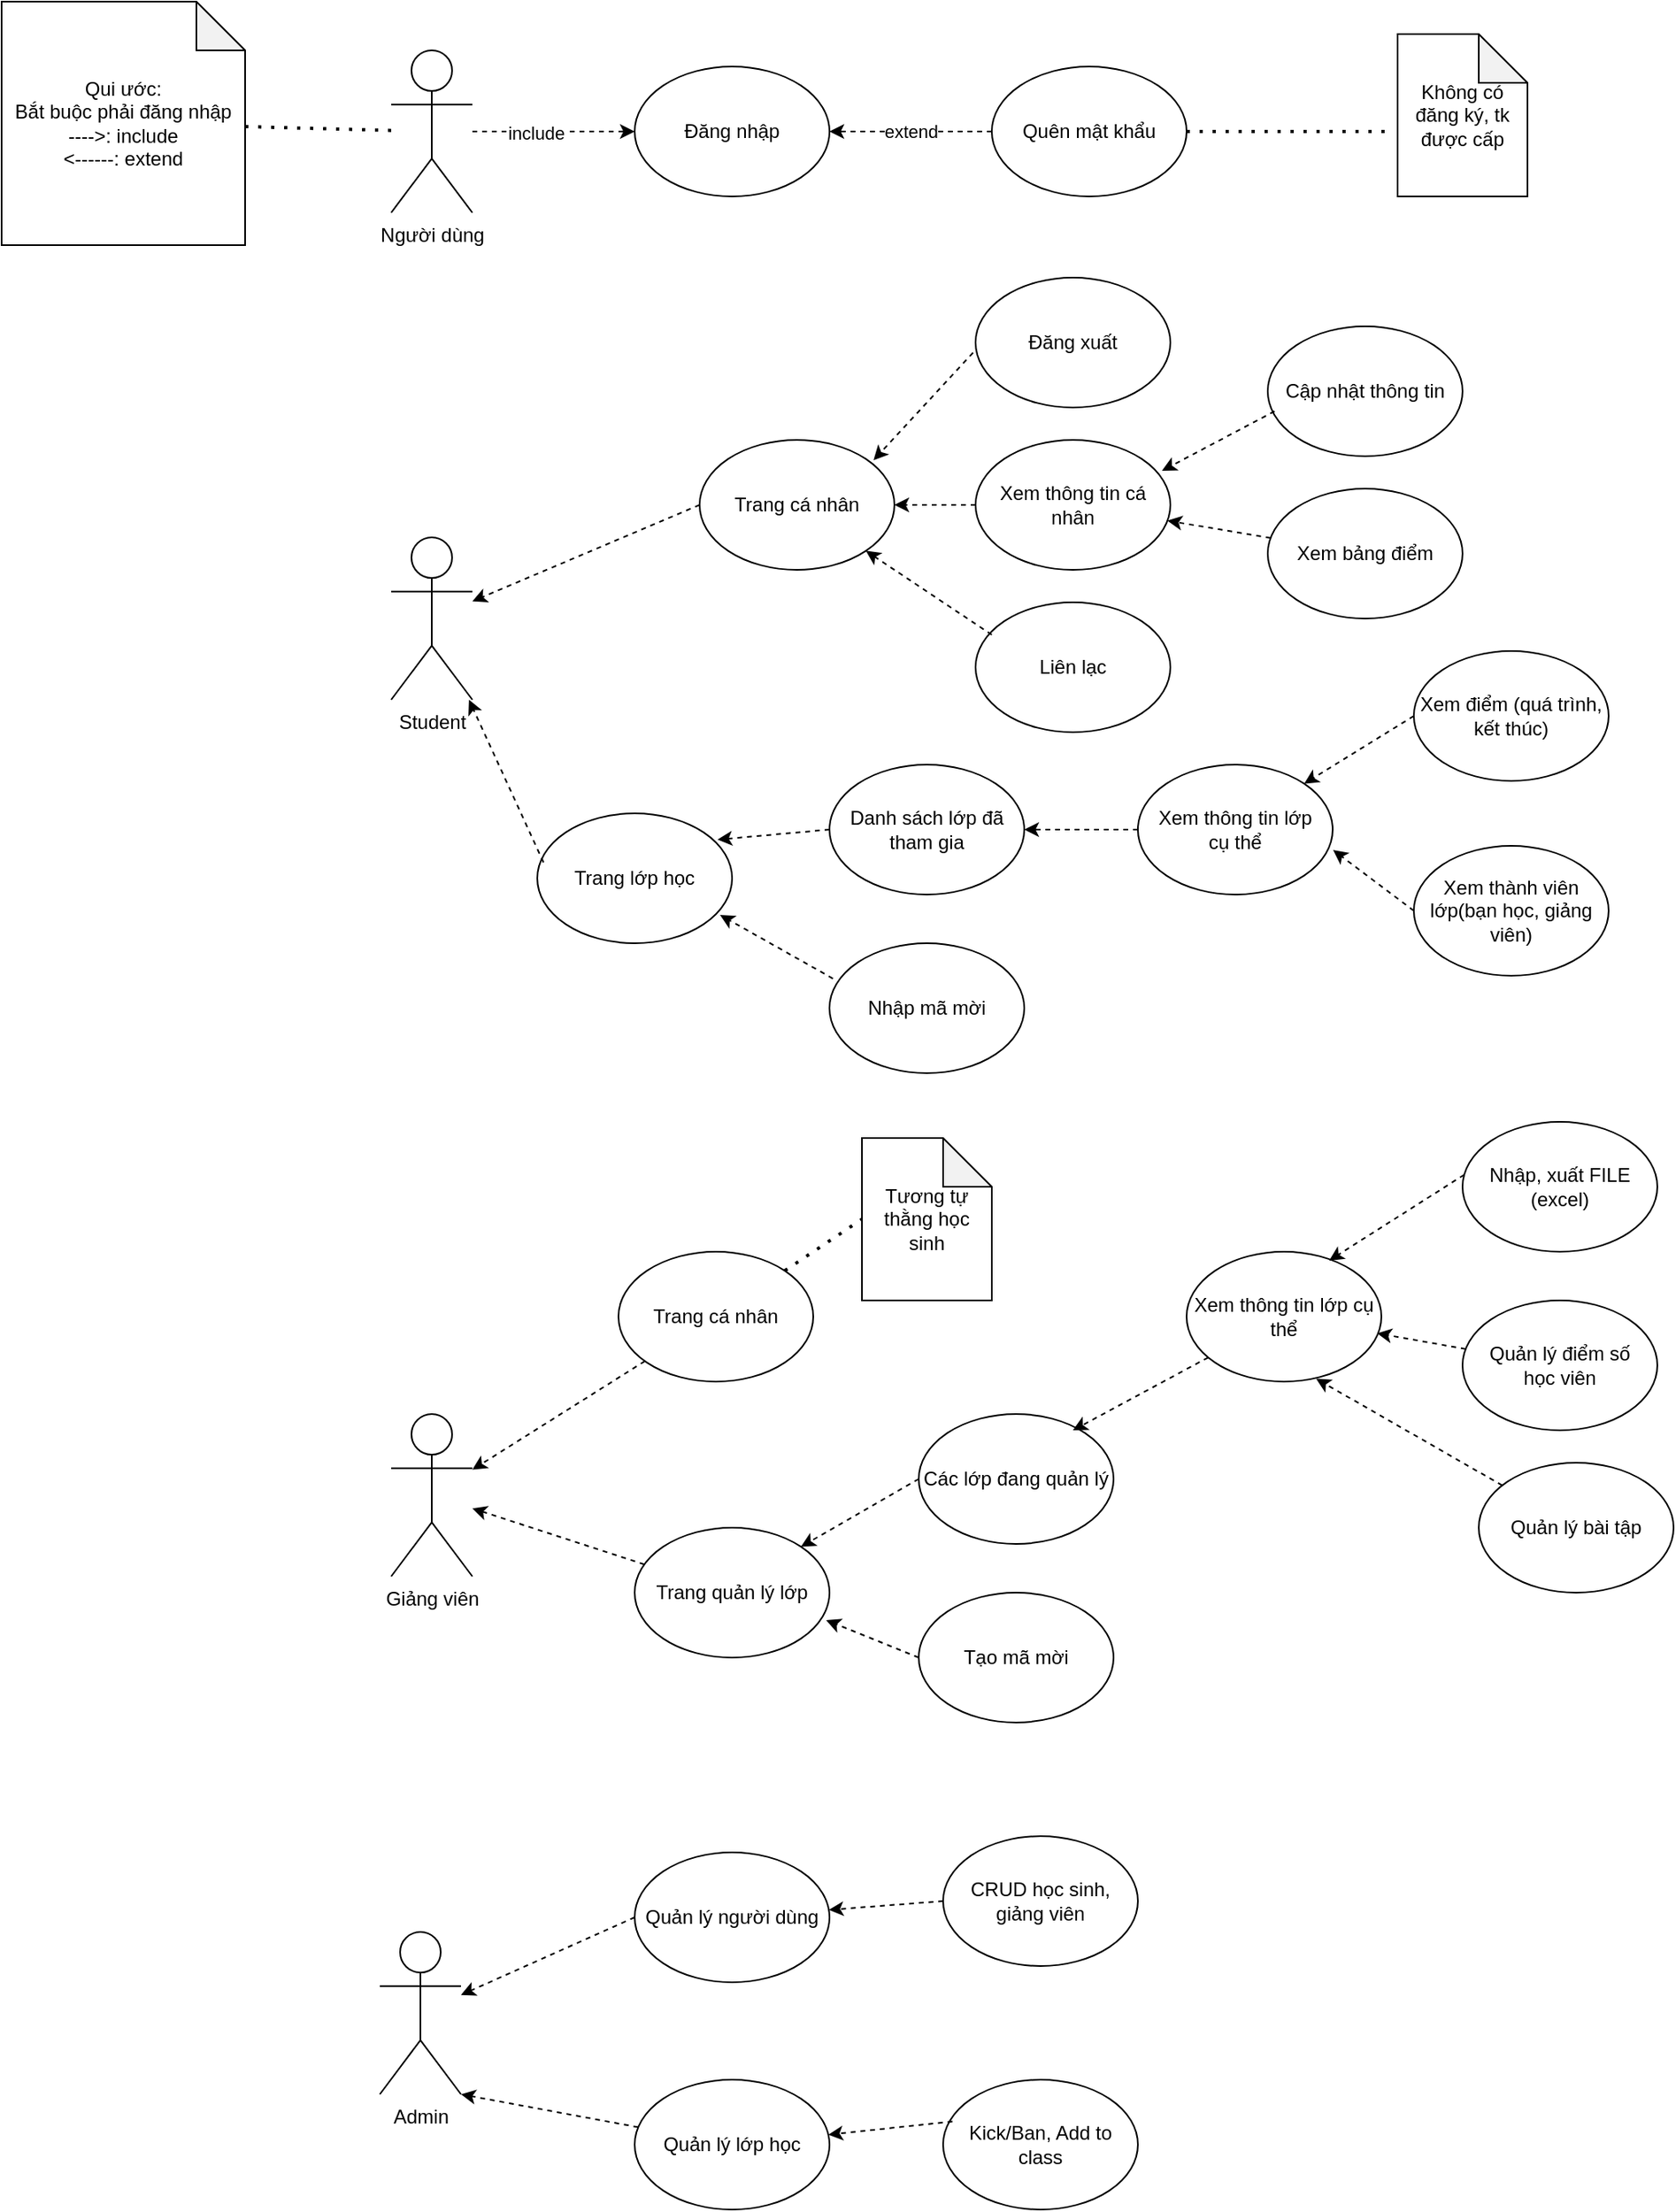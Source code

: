 <mxfile>
    <diagram id="LlG4odrtzqnkW81OW-LY" name="Manage-Grade">
        <mxGraphModel dx="1480" dy="479" grid="1" gridSize="10" guides="1" tooltips="1" connect="1" arrows="1" fold="1" page="1" pageScale="1" pageWidth="850" pageHeight="1100" math="0" shadow="0">
            <root>
                <mxCell id="0"/>
                <mxCell id="1" parent="0"/>
                <mxCell id="2" value="Người dùng" style="shape=umlActor;verticalLabelPosition=bottom;verticalAlign=top;html=1;outlineConnect=0;" parent="1" vertex="1">
                    <mxGeometry x="100" y="70" width="50" height="100" as="geometry"/>
                </mxCell>
                <mxCell id="4" value="Đăng nhập" style="ellipse;whiteSpace=wrap;html=1;" parent="1" vertex="1">
                    <mxGeometry x="250" y="80" width="120" height="80" as="geometry"/>
                </mxCell>
                <mxCell id="5" value="" style="endArrow=classic;html=1;dashed=1;" parent="1" source="2" target="4" edge="1">
                    <mxGeometry width="50" height="50" relative="1" as="geometry">
                        <mxPoint x="190" y="140" as="sourcePoint"/>
                        <mxPoint x="240" y="90" as="targetPoint"/>
                    </mxGeometry>
                </mxCell>
                <mxCell id="12" value="include" style="edgeLabel;html=1;align=center;verticalAlign=middle;resizable=0;points=[];" parent="5" vertex="1" connectable="0">
                    <mxGeometry x="-0.216" y="-1" relative="1" as="geometry">
                        <mxPoint as="offset"/>
                    </mxGeometry>
                </mxCell>
                <mxCell id="7" value="Quên mật khẩu" style="ellipse;whiteSpace=wrap;html=1;" parent="1" vertex="1">
                    <mxGeometry x="470" y="80" width="120" height="80" as="geometry"/>
                </mxCell>
                <mxCell id="8" value="extend" style="endArrow=classic;html=1;dashed=1;entryX=1;entryY=0.5;entryDx=0;entryDy=0;exitX=0;exitY=0.5;exitDx=0;exitDy=0;" parent="1" source="7" target="4" edge="1">
                    <mxGeometry width="50" height="50" relative="1" as="geometry">
                        <mxPoint x="400" y="190" as="sourcePoint"/>
                        <mxPoint x="450" y="140" as="targetPoint"/>
                    </mxGeometry>
                </mxCell>
                <mxCell id="10" value="Không có đăng ký, tk được cấp" style="shape=note;whiteSpace=wrap;html=1;backgroundOutline=1;darkOpacity=0.05;" parent="1" vertex="1">
                    <mxGeometry x="720" y="60" width="80" height="100" as="geometry"/>
                </mxCell>
                <mxCell id="11" value="" style="endArrow=none;dashed=1;html=1;dashPattern=1 3;strokeWidth=2;exitX=1;exitY=0.5;exitDx=0;exitDy=0;" parent="1" source="7" edge="1">
                    <mxGeometry width="50" height="50" relative="1" as="geometry">
                        <mxPoint x="470" y="70" as="sourcePoint"/>
                        <mxPoint x="717" y="120" as="targetPoint"/>
                    </mxGeometry>
                </mxCell>
                <mxCell id="14" value="Student" style="shape=umlActor;verticalLabelPosition=bottom;verticalAlign=top;html=1;outlineConnect=0;" parent="1" vertex="1">
                    <mxGeometry x="100" y="370" width="50" height="100" as="geometry"/>
                </mxCell>
                <mxCell id="18" value="Trang cá nhân" style="ellipse;whiteSpace=wrap;html=1;" parent="1" vertex="1">
                    <mxGeometry x="290" y="310" width="120" height="80" as="geometry"/>
                </mxCell>
                <mxCell id="19" value="Trang lớp học" style="ellipse;whiteSpace=wrap;html=1;" parent="1" vertex="1">
                    <mxGeometry x="190" y="540" width="120" height="80" as="geometry"/>
                </mxCell>
                <mxCell id="20" value="" style="endArrow=classic;html=1;exitX=0;exitY=0.5;exitDx=0;exitDy=0;dashed=1;" parent="1" source="18" target="14" edge="1">
                    <mxGeometry width="50" height="50" relative="1" as="geometry">
                        <mxPoint x="410" y="320" as="sourcePoint"/>
                        <mxPoint x="460" y="270" as="targetPoint"/>
                    </mxGeometry>
                </mxCell>
                <mxCell id="21" value="" style="endArrow=classic;html=1;exitX=0.032;exitY=0.378;exitDx=0;exitDy=0;exitPerimeter=0;dashed=1;" parent="1" source="19" target="14" edge="1">
                    <mxGeometry width="50" height="50" relative="1" as="geometry">
                        <mxPoint x="410" y="320" as="sourcePoint"/>
                        <mxPoint x="460" y="270" as="targetPoint"/>
                    </mxGeometry>
                </mxCell>
                <mxCell id="24" value="Đăng xuất" style="ellipse;whiteSpace=wrap;html=1;" parent="1" vertex="1">
                    <mxGeometry x="460" y="210" width="120" height="80" as="geometry"/>
                </mxCell>
                <mxCell id="25" value="Xem thông tin cá nhân" style="ellipse;whiteSpace=wrap;html=1;" parent="1" vertex="1">
                    <mxGeometry x="460" y="310" width="120" height="80" as="geometry"/>
                </mxCell>
                <mxCell id="27" value="Liên lạc" style="ellipse;whiteSpace=wrap;html=1;" parent="1" vertex="1">
                    <mxGeometry x="460" y="410" width="120" height="80" as="geometry"/>
                </mxCell>
                <mxCell id="28" value="" style="endArrow=classic;html=1;entryX=0.893;entryY=0.156;entryDx=0;entryDy=0;entryPerimeter=0;exitX=-0.013;exitY=0.578;exitDx=0;exitDy=0;exitPerimeter=0;dashed=1;" parent="1" source="24" target="18" edge="1">
                    <mxGeometry width="50" height="50" relative="1" as="geometry">
                        <mxPoint x="470" y="430" as="sourcePoint"/>
                        <mxPoint x="520" y="380" as="targetPoint"/>
                    </mxGeometry>
                </mxCell>
                <mxCell id="29" value="" style="endArrow=classic;html=1;entryX=1;entryY=0.5;entryDx=0;entryDy=0;exitX=0;exitY=0.5;exitDx=0;exitDy=0;dashed=1;" parent="1" source="25" target="18" edge="1">
                    <mxGeometry width="50" height="50" relative="1" as="geometry">
                        <mxPoint x="470" y="430" as="sourcePoint"/>
                        <mxPoint x="520" y="380" as="targetPoint"/>
                    </mxGeometry>
                </mxCell>
                <mxCell id="30" value="" style="endArrow=classic;html=1;entryX=1;entryY=1;entryDx=0;entryDy=0;dashed=1;" parent="1" target="18" edge="1">
                    <mxGeometry width="50" height="50" relative="1" as="geometry">
                        <mxPoint x="470" y="430" as="sourcePoint"/>
                        <mxPoint x="520" y="380" as="targetPoint"/>
                    </mxGeometry>
                </mxCell>
                <mxCell id="31" value="Cập nhật thông tin" style="ellipse;whiteSpace=wrap;html=1;" parent="1" vertex="1">
                    <mxGeometry x="640" y="240" width="120" height="80" as="geometry"/>
                </mxCell>
                <mxCell id="32" value="Xem bảng điểm" style="ellipse;whiteSpace=wrap;html=1;" parent="1" vertex="1">
                    <mxGeometry x="640" y="340" width="120" height="80" as="geometry"/>
                </mxCell>
                <mxCell id="33" value="" style="endArrow=classic;html=1;dashed=1;" parent="1" source="32" target="25" edge="1">
                    <mxGeometry width="50" height="50" relative="1" as="geometry">
                        <mxPoint x="580" y="450" as="sourcePoint"/>
                        <mxPoint x="630" y="400" as="targetPoint"/>
                    </mxGeometry>
                </mxCell>
                <mxCell id="34" value="" style="endArrow=classic;html=1;exitX=0.035;exitY=0.654;exitDx=0;exitDy=0;exitPerimeter=0;entryX=0.957;entryY=0.237;entryDx=0;entryDy=0;entryPerimeter=0;dashed=1;" parent="1" source="31" target="25" edge="1">
                    <mxGeometry width="50" height="50" relative="1" as="geometry">
                        <mxPoint x="580" y="450" as="sourcePoint"/>
                        <mxPoint x="600" y="310" as="targetPoint"/>
                    </mxGeometry>
                </mxCell>
                <mxCell id="41" value="Danh sách lớp đã tham gia" style="ellipse;whiteSpace=wrap;html=1;" parent="1" vertex="1">
                    <mxGeometry x="370" y="510" width="120" height="80" as="geometry"/>
                </mxCell>
                <mxCell id="42" value="Nhập mã mời" style="ellipse;whiteSpace=wrap;html=1;" parent="1" vertex="1">
                    <mxGeometry x="370" y="620" width="120" height="80" as="geometry"/>
                </mxCell>
                <mxCell id="43" value="Xem thông tin lớp &lt;br&gt;cụ thể" style="ellipse;whiteSpace=wrap;html=1;" parent="1" vertex="1">
                    <mxGeometry x="560" y="510" width="120" height="80" as="geometry"/>
                </mxCell>
                <mxCell id="44" value="Xem điểm (quá trình, kết thúc)" style="ellipse;whiteSpace=wrap;html=1;" parent="1" vertex="1">
                    <mxGeometry x="730" y="440" width="120" height="80" as="geometry"/>
                </mxCell>
                <mxCell id="45" value="Xem thành viên lớp(bạn học, giảng viên)" style="ellipse;whiteSpace=wrap;html=1;" parent="1" vertex="1">
                    <mxGeometry x="730" y="560" width="120" height="80" as="geometry"/>
                </mxCell>
                <mxCell id="46" value="" style="endArrow=classic;html=1;dashed=1;entryX=0.925;entryY=0.202;entryDx=0;entryDy=0;entryPerimeter=0;exitX=0;exitY=0.5;exitDx=0;exitDy=0;" parent="1" source="41" target="19" edge="1">
                    <mxGeometry width="50" height="50" relative="1" as="geometry">
                        <mxPoint x="450" y="490" as="sourcePoint"/>
                        <mxPoint x="500" y="440" as="targetPoint"/>
                    </mxGeometry>
                </mxCell>
                <mxCell id="47" value="" style="endArrow=classic;html=1;dashed=1;entryX=0.938;entryY=0.782;entryDx=0;entryDy=0;entryPerimeter=0;exitX=0.018;exitY=0.272;exitDx=0;exitDy=0;exitPerimeter=0;" parent="1" source="42" target="19" edge="1">
                    <mxGeometry width="50" height="50" relative="1" as="geometry">
                        <mxPoint x="450" y="490" as="sourcePoint"/>
                        <mxPoint x="500" y="440" as="targetPoint"/>
                    </mxGeometry>
                </mxCell>
                <mxCell id="48" value="" style="endArrow=classic;html=1;dashed=1;exitX=0;exitY=0.5;exitDx=0;exitDy=0;entryX=1;entryY=0.5;entryDx=0;entryDy=0;" parent="1" source="43" target="41" edge="1">
                    <mxGeometry width="50" height="50" relative="1" as="geometry">
                        <mxPoint x="450" y="490" as="sourcePoint"/>
                        <mxPoint x="500" y="440" as="targetPoint"/>
                    </mxGeometry>
                </mxCell>
                <mxCell id="49" value="" style="endArrow=classic;html=1;dashed=1;exitX=0;exitY=0.5;exitDx=0;exitDy=0;entryX=1;entryY=0;entryDx=0;entryDy=0;" parent="1" source="44" target="43" edge="1">
                    <mxGeometry width="50" height="50" relative="1" as="geometry">
                        <mxPoint x="450" y="490" as="sourcePoint"/>
                        <mxPoint x="500" y="440" as="targetPoint"/>
                    </mxGeometry>
                </mxCell>
                <mxCell id="50" value="" style="endArrow=classic;html=1;dashed=1;exitX=0;exitY=0.5;exitDx=0;exitDy=0;entryX=1.002;entryY=0.657;entryDx=0;entryDy=0;entryPerimeter=0;" parent="1" source="45" target="43" edge="1">
                    <mxGeometry width="50" height="50" relative="1" as="geometry">
                        <mxPoint x="450" y="490" as="sourcePoint"/>
                        <mxPoint x="500" y="440" as="targetPoint"/>
                    </mxGeometry>
                </mxCell>
                <mxCell id="51" value="Giảng viên" style="shape=umlActor;verticalLabelPosition=bottom;verticalAlign=top;html=1;outlineConnect=0;" parent="1" vertex="1">
                    <mxGeometry x="100" y="910" width="50" height="100" as="geometry"/>
                </mxCell>
                <mxCell id="52" value="Trang cá nhân" style="ellipse;whiteSpace=wrap;html=1;" parent="1" vertex="1">
                    <mxGeometry x="240" y="810" width="120" height="80" as="geometry"/>
                </mxCell>
                <mxCell id="53" value="Trang quản lý lớp" style="ellipse;whiteSpace=wrap;html=1;" parent="1" vertex="1">
                    <mxGeometry x="250" y="980" width="120" height="80" as="geometry"/>
                </mxCell>
                <mxCell id="54" value="Các lớp đang quản lý" style="ellipse;whiteSpace=wrap;html=1;" vertex="1" parent="1">
                    <mxGeometry x="425" y="910" width="120" height="80" as="geometry"/>
                </mxCell>
                <mxCell id="55" value="Tạo mã mời" style="ellipse;whiteSpace=wrap;html=1;" vertex="1" parent="1">
                    <mxGeometry x="425" y="1020" width="120" height="80" as="geometry"/>
                </mxCell>
                <mxCell id="56" value="" style="endArrow=classic;html=1;dashed=1;" edge="1" parent="1" source="52" target="51">
                    <mxGeometry width="50" height="50" relative="1" as="geometry">
                        <mxPoint x="370" y="1050" as="sourcePoint"/>
                        <mxPoint x="420" y="1000" as="targetPoint"/>
                    </mxGeometry>
                </mxCell>
                <mxCell id="57" value="" style="endArrow=classic;html=1;dashed=1;" edge="1" parent="1" source="53" target="51">
                    <mxGeometry width="50" height="50" relative="1" as="geometry">
                        <mxPoint x="370" y="1050" as="sourcePoint"/>
                        <mxPoint x="420" y="1000" as="targetPoint"/>
                    </mxGeometry>
                </mxCell>
                <mxCell id="58" value="" style="endArrow=classic;html=1;dashed=1;entryX=1;entryY=0;entryDx=0;entryDy=0;exitX=0;exitY=0.5;exitDx=0;exitDy=0;" edge="1" parent="1" source="54" target="53">
                    <mxGeometry width="50" height="50" relative="1" as="geometry">
                        <mxPoint x="370" y="1050" as="sourcePoint"/>
                        <mxPoint x="420" y="1000" as="targetPoint"/>
                    </mxGeometry>
                </mxCell>
                <mxCell id="59" value="" style="endArrow=classic;html=1;dashed=1;exitX=0;exitY=0.5;exitDx=0;exitDy=0;entryX=0.983;entryY=0.712;entryDx=0;entryDy=0;entryPerimeter=0;" edge="1" parent="1" source="55" target="53">
                    <mxGeometry width="50" height="50" relative="1" as="geometry">
                        <mxPoint x="370" y="1050" as="sourcePoint"/>
                        <mxPoint x="420" y="1000" as="targetPoint"/>
                    </mxGeometry>
                </mxCell>
                <mxCell id="60" value="Xem thông tin lớp cụ thể" style="ellipse;whiteSpace=wrap;html=1;" vertex="1" parent="1">
                    <mxGeometry x="590" y="810" width="120" height="80" as="geometry"/>
                </mxCell>
                <mxCell id="61" value="Nhập, xuất FILE (excel)" style="ellipse;whiteSpace=wrap;html=1;" vertex="1" parent="1">
                    <mxGeometry x="760" y="730" width="120" height="80" as="geometry"/>
                </mxCell>
                <mxCell id="62" value="Quản lý điểm số &lt;br&gt;học viên" style="ellipse;whiteSpace=wrap;html=1;" vertex="1" parent="1">
                    <mxGeometry x="760" y="840" width="120" height="80" as="geometry"/>
                </mxCell>
                <mxCell id="63" value="Quản lý bài tập" style="ellipse;whiteSpace=wrap;html=1;" vertex="1" parent="1">
                    <mxGeometry x="770" y="940" width="120" height="80" as="geometry"/>
                </mxCell>
                <mxCell id="64" value="" style="endArrow=classic;html=1;dashed=1;exitX=0.008;exitY=0.408;exitDx=0;exitDy=0;exitPerimeter=0;entryX=0.732;entryY=0.068;entryDx=0;entryDy=0;entryPerimeter=0;" edge="1" parent="1" source="61" target="60">
                    <mxGeometry width="50" height="50" relative="1" as="geometry">
                        <mxPoint x="510" y="830" as="sourcePoint"/>
                        <mxPoint x="560" y="780" as="targetPoint"/>
                    </mxGeometry>
                </mxCell>
                <mxCell id="65" value="" style="endArrow=classic;html=1;dashed=1;entryX=0.978;entryY=0.628;entryDx=0;entryDy=0;entryPerimeter=0;" edge="1" parent="1" source="62" target="60">
                    <mxGeometry width="50" height="50" relative="1" as="geometry">
                        <mxPoint x="510" y="830" as="sourcePoint"/>
                        <mxPoint x="560" y="780" as="targetPoint"/>
                    </mxGeometry>
                </mxCell>
                <mxCell id="66" value="" style="endArrow=classic;html=1;dashed=1;entryX=0.665;entryY=0.978;entryDx=0;entryDy=0;entryPerimeter=0;" edge="1" parent="1" source="63" target="60">
                    <mxGeometry width="50" height="50" relative="1" as="geometry">
                        <mxPoint x="510" y="830" as="sourcePoint"/>
                        <mxPoint x="670" y="880" as="targetPoint"/>
                    </mxGeometry>
                </mxCell>
                <mxCell id="67" value="" style="endArrow=classic;html=1;dashed=1;" edge="1" parent="1" source="60">
                    <mxGeometry width="50" height="50" relative="1" as="geometry">
                        <mxPoint x="510" y="830" as="sourcePoint"/>
                        <mxPoint x="520" y="920" as="targetPoint"/>
                    </mxGeometry>
                </mxCell>
                <mxCell id="68" value="Admin" style="shape=umlActor;verticalLabelPosition=bottom;verticalAlign=top;html=1;outlineConnect=0;" vertex="1" parent="1">
                    <mxGeometry x="93" y="1229" width="50" height="100" as="geometry"/>
                </mxCell>
                <mxCell id="69" value="Tương tự thằng học sinh" style="shape=note;whiteSpace=wrap;html=1;backgroundOutline=1;darkOpacity=0.05;" vertex="1" parent="1">
                    <mxGeometry x="390" y="740" width="80" height="100" as="geometry"/>
                </mxCell>
                <mxCell id="70" value="" style="endArrow=none;dashed=1;html=1;dashPattern=1 3;strokeWidth=2;exitX=1;exitY=0;exitDx=0;exitDy=0;entryX=0;entryY=0.5;entryDx=0;entryDy=0;entryPerimeter=0;" edge="1" parent="1" source="52" target="69">
                    <mxGeometry width="50" height="50" relative="1" as="geometry">
                        <mxPoint x="380" y="860" as="sourcePoint"/>
                        <mxPoint x="430" y="810" as="targetPoint"/>
                    </mxGeometry>
                </mxCell>
                <mxCell id="71" value="Quản lý người dùng" style="ellipse;whiteSpace=wrap;html=1;" vertex="1" parent="1">
                    <mxGeometry x="250" y="1180" width="120" height="80" as="geometry"/>
                </mxCell>
                <mxCell id="72" value="Quản lý lớp học" style="ellipse;whiteSpace=wrap;html=1;" vertex="1" parent="1">
                    <mxGeometry x="250" y="1320" width="120" height="80" as="geometry"/>
                </mxCell>
                <mxCell id="73" value="" style="endArrow=classic;html=1;dashed=1;exitX=0;exitY=0.5;exitDx=0;exitDy=0;" edge="1" parent="1" source="71" target="68">
                    <mxGeometry width="50" height="50" relative="1" as="geometry">
                        <mxPoint x="390" y="1350" as="sourcePoint"/>
                        <mxPoint x="440" y="1300" as="targetPoint"/>
                    </mxGeometry>
                </mxCell>
                <mxCell id="74" value="" style="endArrow=classic;html=1;dashed=1;entryX=1;entryY=1;entryDx=0;entryDy=0;entryPerimeter=0;" edge="1" parent="1" source="72" target="68">
                    <mxGeometry width="50" height="50" relative="1" as="geometry">
                        <mxPoint x="390" y="1350" as="sourcePoint"/>
                        <mxPoint x="440" y="1300" as="targetPoint"/>
                    </mxGeometry>
                </mxCell>
                <mxCell id="75" value="CRUD học sinh, &lt;br&gt;giảng viên" style="ellipse;whiteSpace=wrap;html=1;" vertex="1" parent="1">
                    <mxGeometry x="440" y="1170" width="120" height="80" as="geometry"/>
                </mxCell>
                <mxCell id="76" value="" style="endArrow=classic;html=1;dashed=1;exitX=0;exitY=0.5;exitDx=0;exitDy=0;" edge="1" parent="1" source="75" target="71">
                    <mxGeometry width="50" height="50" relative="1" as="geometry">
                        <mxPoint x="430" y="1210" as="sourcePoint"/>
                        <mxPoint x="480" y="1160" as="targetPoint"/>
                    </mxGeometry>
                </mxCell>
                <mxCell id="77" value="Kick/Ban, Add to class" style="ellipse;whiteSpace=wrap;html=1;" vertex="1" parent="1">
                    <mxGeometry x="440" y="1320" width="120" height="80" as="geometry"/>
                </mxCell>
                <mxCell id="78" value="" style="endArrow=classic;html=1;dashed=1;exitX=0.048;exitY=0.322;exitDx=0;exitDy=0;exitPerimeter=0;" edge="1" parent="1" source="77" target="72">
                    <mxGeometry width="50" height="50" relative="1" as="geometry">
                        <mxPoint x="430" y="1210" as="sourcePoint"/>
                        <mxPoint x="480" y="1160" as="targetPoint"/>
                    </mxGeometry>
                </mxCell>
                <mxCell id="79" value="Qui ước:&lt;br&gt;Bắt buộc phải đăng nhập&lt;br&gt;----&amp;gt;: include&lt;br&gt;&amp;lt;------: extend" style="shape=note;whiteSpace=wrap;html=1;backgroundOutline=1;darkOpacity=0.05;" vertex="1" parent="1">
                    <mxGeometry x="-140" y="40" width="150" height="150" as="geometry"/>
                </mxCell>
                <mxCell id="80" value="" style="endArrow=none;dashed=1;html=1;dashPattern=1 3;strokeWidth=2;" edge="1" parent="1" source="2" target="79">
                    <mxGeometry width="50" height="50" relative="1" as="geometry">
                        <mxPoint x="100" y="170" as="sourcePoint"/>
                        <mxPoint x="150" y="120" as="targetPoint"/>
                    </mxGeometry>
                </mxCell>
            </root>
        </mxGraphModel>
    </diagram>
</mxfile>